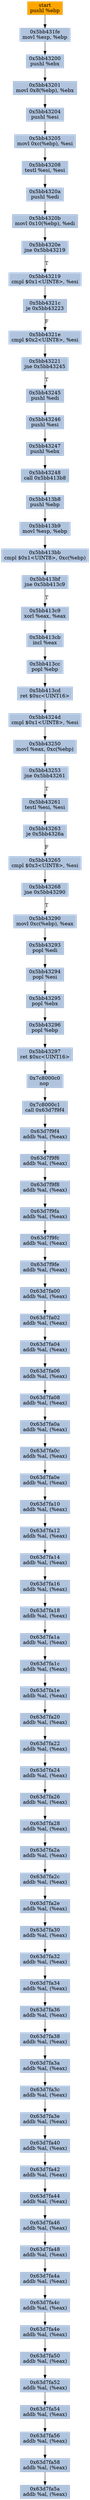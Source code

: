 digraph G {
node[shape=rectangle,style=filled,fillcolor=lightsteelblue,color=lightsteelblue]
bgcolor="transparent"
a0x5bb431fdpushl_ebp[label="start\npushl %ebp",color="lightgrey",fillcolor="orange"];
a0x5bb431femovl_esp_ebp[label="0x5bb431fe\nmovl %esp, %ebp"];
a0x5bb43200pushl_ebx[label="0x5bb43200\npushl %ebx"];
a0x5bb43201movl_0x8ebp__ebx[label="0x5bb43201\nmovl 0x8(%ebp), %ebx"];
a0x5bb43204pushl_esi[label="0x5bb43204\npushl %esi"];
a0x5bb43205movl_0xcebp__esi[label="0x5bb43205\nmovl 0xc(%ebp), %esi"];
a0x5bb43208testl_esi_esi[label="0x5bb43208\ntestl %esi, %esi"];
a0x5bb4320apushl_edi[label="0x5bb4320a\npushl %edi"];
a0x5bb4320bmovl_0x10ebp__edi[label="0x5bb4320b\nmovl 0x10(%ebp), %edi"];
a0x5bb4320ejne_0x5bb43219[label="0x5bb4320e\njne 0x5bb43219"];
a0x5bb43219cmpl_0x1UINT8_esi[label="0x5bb43219\ncmpl $0x1<UINT8>, %esi"];
a0x5bb4321cje_0x5bb43223[label="0x5bb4321c\nje 0x5bb43223"];
a0x5bb4321ecmpl_0x2UINT8_esi[label="0x5bb4321e\ncmpl $0x2<UINT8>, %esi"];
a0x5bb43221jne_0x5bb43245[label="0x5bb43221\njne 0x5bb43245"];
a0x5bb43245pushl_edi[label="0x5bb43245\npushl %edi"];
a0x5bb43246pushl_esi[label="0x5bb43246\npushl %esi"];
a0x5bb43247pushl_ebx[label="0x5bb43247\npushl %ebx"];
a0x5bb43248call_0x5bb413b8[label="0x5bb43248\ncall 0x5bb413b8"];
a0x5bb413b8pushl_ebp[label="0x5bb413b8\npushl %ebp"];
a0x5bb413b9movl_esp_ebp[label="0x5bb413b9\nmovl %esp, %ebp"];
a0x5bb413bbcmpl_0x1UINT8_0xcebp_[label="0x5bb413bb\ncmpl $0x1<UINT8>, 0xc(%ebp)"];
a0x5bb413bfjne_0x5bb413c9[label="0x5bb413bf\njne 0x5bb413c9"];
a0x5bb413c9xorl_eax_eax[label="0x5bb413c9\nxorl %eax, %eax"];
a0x5bb413cbincl_eax[label="0x5bb413cb\nincl %eax"];
a0x5bb413ccpopl_ebp[label="0x5bb413cc\npopl %ebp"];
a0x5bb413cdret_0xcUINT16[label="0x5bb413cd\nret $0xc<UINT16>"];
a0x5bb4324dcmpl_0x1UINT8_esi[label="0x5bb4324d\ncmpl $0x1<UINT8>, %esi"];
a0x5bb43250movl_eax_0xcebp_[label="0x5bb43250\nmovl %eax, 0xc(%ebp)"];
a0x5bb43253jne_0x5bb43261[label="0x5bb43253\njne 0x5bb43261"];
a0x5bb43261testl_esi_esi[label="0x5bb43261\ntestl %esi, %esi"];
a0x5bb43263je_0x5bb4326a[label="0x5bb43263\nje 0x5bb4326a"];
a0x5bb43265cmpl_0x3UINT8_esi[label="0x5bb43265\ncmpl $0x3<UINT8>, %esi"];
a0x5bb43268jne_0x5bb43290[label="0x5bb43268\njne 0x5bb43290"];
a0x5bb43290movl_0xcebp__eax[label="0x5bb43290\nmovl 0xc(%ebp), %eax"];
a0x5bb43293popl_edi[label="0x5bb43293\npopl %edi"];
a0x5bb43294popl_esi[label="0x5bb43294\npopl %esi"];
a0x5bb43295popl_ebx[label="0x5bb43295\npopl %ebx"];
a0x5bb43296popl_ebp[label="0x5bb43296\npopl %ebp"];
a0x5bb43297ret_0xcUINT16[label="0x5bb43297\nret $0xc<UINT16>"];
a0x7c8000c0nop_[label="0x7c8000c0\nnop "];
a0x7c8000c1call_0x63d7f9f4[label="0x7c8000c1\ncall 0x63d7f9f4"];
a0x63d7f9f4addb_al_eax_[label="0x63d7f9f4\naddb %al, (%eax)"];
a0x63d7f9f6addb_al_eax_[label="0x63d7f9f6\naddb %al, (%eax)"];
a0x63d7f9f8addb_al_eax_[label="0x63d7f9f8\naddb %al, (%eax)"];
a0x63d7f9faaddb_al_eax_[label="0x63d7f9fa\naddb %al, (%eax)"];
a0x63d7f9fcaddb_al_eax_[label="0x63d7f9fc\naddb %al, (%eax)"];
a0x63d7f9feaddb_al_eax_[label="0x63d7f9fe\naddb %al, (%eax)"];
a0x63d7fa00addb_al_eax_[label="0x63d7fa00\naddb %al, (%eax)"];
a0x63d7fa02addb_al_eax_[label="0x63d7fa02\naddb %al, (%eax)"];
a0x63d7fa04addb_al_eax_[label="0x63d7fa04\naddb %al, (%eax)"];
a0x63d7fa06addb_al_eax_[label="0x63d7fa06\naddb %al, (%eax)"];
a0x63d7fa08addb_al_eax_[label="0x63d7fa08\naddb %al, (%eax)"];
a0x63d7fa0aaddb_al_eax_[label="0x63d7fa0a\naddb %al, (%eax)"];
a0x63d7fa0caddb_al_eax_[label="0x63d7fa0c\naddb %al, (%eax)"];
a0x63d7fa0eaddb_al_eax_[label="0x63d7fa0e\naddb %al, (%eax)"];
a0x63d7fa10addb_al_eax_[label="0x63d7fa10\naddb %al, (%eax)"];
a0x63d7fa12addb_al_eax_[label="0x63d7fa12\naddb %al, (%eax)"];
a0x63d7fa14addb_al_eax_[label="0x63d7fa14\naddb %al, (%eax)"];
a0x63d7fa16addb_al_eax_[label="0x63d7fa16\naddb %al, (%eax)"];
a0x63d7fa18addb_al_eax_[label="0x63d7fa18\naddb %al, (%eax)"];
a0x63d7fa1aaddb_al_eax_[label="0x63d7fa1a\naddb %al, (%eax)"];
a0x63d7fa1caddb_al_eax_[label="0x63d7fa1c\naddb %al, (%eax)"];
a0x63d7fa1eaddb_al_eax_[label="0x63d7fa1e\naddb %al, (%eax)"];
a0x63d7fa20addb_al_eax_[label="0x63d7fa20\naddb %al, (%eax)"];
a0x63d7fa22addb_al_eax_[label="0x63d7fa22\naddb %al, (%eax)"];
a0x63d7fa24addb_al_eax_[label="0x63d7fa24\naddb %al, (%eax)"];
a0x63d7fa26addb_al_eax_[label="0x63d7fa26\naddb %al, (%eax)"];
a0x63d7fa28addb_al_eax_[label="0x63d7fa28\naddb %al, (%eax)"];
a0x63d7fa2aaddb_al_eax_[label="0x63d7fa2a\naddb %al, (%eax)"];
a0x63d7fa2caddb_al_eax_[label="0x63d7fa2c\naddb %al, (%eax)"];
a0x63d7fa2eaddb_al_eax_[label="0x63d7fa2e\naddb %al, (%eax)"];
a0x63d7fa30addb_al_eax_[label="0x63d7fa30\naddb %al, (%eax)"];
a0x63d7fa32addb_al_eax_[label="0x63d7fa32\naddb %al, (%eax)"];
a0x63d7fa34addb_al_eax_[label="0x63d7fa34\naddb %al, (%eax)"];
a0x63d7fa36addb_al_eax_[label="0x63d7fa36\naddb %al, (%eax)"];
a0x63d7fa38addb_al_eax_[label="0x63d7fa38\naddb %al, (%eax)"];
a0x63d7fa3aaddb_al_eax_[label="0x63d7fa3a\naddb %al, (%eax)"];
a0x63d7fa3caddb_al_eax_[label="0x63d7fa3c\naddb %al, (%eax)"];
a0x63d7fa3eaddb_al_eax_[label="0x63d7fa3e\naddb %al, (%eax)"];
a0x63d7fa40addb_al_eax_[label="0x63d7fa40\naddb %al, (%eax)"];
a0x63d7fa42addb_al_eax_[label="0x63d7fa42\naddb %al, (%eax)"];
a0x63d7fa44addb_al_eax_[label="0x63d7fa44\naddb %al, (%eax)"];
a0x63d7fa46addb_al_eax_[label="0x63d7fa46\naddb %al, (%eax)"];
a0x63d7fa48addb_al_eax_[label="0x63d7fa48\naddb %al, (%eax)"];
a0x63d7fa4aaddb_al_eax_[label="0x63d7fa4a\naddb %al, (%eax)"];
a0x63d7fa4caddb_al_eax_[label="0x63d7fa4c\naddb %al, (%eax)"];
a0x63d7fa4eaddb_al_eax_[label="0x63d7fa4e\naddb %al, (%eax)"];
a0x63d7fa50addb_al_eax_[label="0x63d7fa50\naddb %al, (%eax)"];
a0x63d7fa52addb_al_eax_[label="0x63d7fa52\naddb %al, (%eax)"];
a0x63d7fa54addb_al_eax_[label="0x63d7fa54\naddb %al, (%eax)"];
a0x63d7fa56addb_al_eax_[label="0x63d7fa56\naddb %al, (%eax)"];
a0x63d7fa58addb_al_eax_[label="0x63d7fa58\naddb %al, (%eax)"];
a0x63d7fa5aaddb_al_eax_[label="0x63d7fa5a\naddb %al, (%eax)"];
a0x5bb431fdpushl_ebp -> a0x5bb431femovl_esp_ebp [color="#000000"];
a0x5bb431femovl_esp_ebp -> a0x5bb43200pushl_ebx [color="#000000"];
a0x5bb43200pushl_ebx -> a0x5bb43201movl_0x8ebp__ebx [color="#000000"];
a0x5bb43201movl_0x8ebp__ebx -> a0x5bb43204pushl_esi [color="#000000"];
a0x5bb43204pushl_esi -> a0x5bb43205movl_0xcebp__esi [color="#000000"];
a0x5bb43205movl_0xcebp__esi -> a0x5bb43208testl_esi_esi [color="#000000"];
a0x5bb43208testl_esi_esi -> a0x5bb4320apushl_edi [color="#000000"];
a0x5bb4320apushl_edi -> a0x5bb4320bmovl_0x10ebp__edi [color="#000000"];
a0x5bb4320bmovl_0x10ebp__edi -> a0x5bb4320ejne_0x5bb43219 [color="#000000"];
a0x5bb4320ejne_0x5bb43219 -> a0x5bb43219cmpl_0x1UINT8_esi [color="#000000",label="T"];
a0x5bb43219cmpl_0x1UINT8_esi -> a0x5bb4321cje_0x5bb43223 [color="#000000"];
a0x5bb4321cje_0x5bb43223 -> a0x5bb4321ecmpl_0x2UINT8_esi [color="#000000",label="F"];
a0x5bb4321ecmpl_0x2UINT8_esi -> a0x5bb43221jne_0x5bb43245 [color="#000000"];
a0x5bb43221jne_0x5bb43245 -> a0x5bb43245pushl_edi [color="#000000",label="T"];
a0x5bb43245pushl_edi -> a0x5bb43246pushl_esi [color="#000000"];
a0x5bb43246pushl_esi -> a0x5bb43247pushl_ebx [color="#000000"];
a0x5bb43247pushl_ebx -> a0x5bb43248call_0x5bb413b8 [color="#000000"];
a0x5bb43248call_0x5bb413b8 -> a0x5bb413b8pushl_ebp [color="#000000"];
a0x5bb413b8pushl_ebp -> a0x5bb413b9movl_esp_ebp [color="#000000"];
a0x5bb413b9movl_esp_ebp -> a0x5bb413bbcmpl_0x1UINT8_0xcebp_ [color="#000000"];
a0x5bb413bbcmpl_0x1UINT8_0xcebp_ -> a0x5bb413bfjne_0x5bb413c9 [color="#000000"];
a0x5bb413bfjne_0x5bb413c9 -> a0x5bb413c9xorl_eax_eax [color="#000000",label="T"];
a0x5bb413c9xorl_eax_eax -> a0x5bb413cbincl_eax [color="#000000"];
a0x5bb413cbincl_eax -> a0x5bb413ccpopl_ebp [color="#000000"];
a0x5bb413ccpopl_ebp -> a0x5bb413cdret_0xcUINT16 [color="#000000"];
a0x5bb413cdret_0xcUINT16 -> a0x5bb4324dcmpl_0x1UINT8_esi [color="#000000"];
a0x5bb4324dcmpl_0x1UINT8_esi -> a0x5bb43250movl_eax_0xcebp_ [color="#000000"];
a0x5bb43250movl_eax_0xcebp_ -> a0x5bb43253jne_0x5bb43261 [color="#000000"];
a0x5bb43253jne_0x5bb43261 -> a0x5bb43261testl_esi_esi [color="#000000",label="T"];
a0x5bb43261testl_esi_esi -> a0x5bb43263je_0x5bb4326a [color="#000000"];
a0x5bb43263je_0x5bb4326a -> a0x5bb43265cmpl_0x3UINT8_esi [color="#000000",label="F"];
a0x5bb43265cmpl_0x3UINT8_esi -> a0x5bb43268jne_0x5bb43290 [color="#000000"];
a0x5bb43268jne_0x5bb43290 -> a0x5bb43290movl_0xcebp__eax [color="#000000",label="T"];
a0x5bb43290movl_0xcebp__eax -> a0x5bb43293popl_edi [color="#000000"];
a0x5bb43293popl_edi -> a0x5bb43294popl_esi [color="#000000"];
a0x5bb43294popl_esi -> a0x5bb43295popl_ebx [color="#000000"];
a0x5bb43295popl_ebx -> a0x5bb43296popl_ebp [color="#000000"];
a0x5bb43296popl_ebp -> a0x5bb43297ret_0xcUINT16 [color="#000000"];
a0x5bb43297ret_0xcUINT16 -> a0x7c8000c0nop_ [color="#000000"];
a0x7c8000c0nop_ -> a0x7c8000c1call_0x63d7f9f4 [color="#000000"];
a0x7c8000c1call_0x63d7f9f4 -> a0x63d7f9f4addb_al_eax_ [color="#000000"];
a0x63d7f9f4addb_al_eax_ -> a0x63d7f9f6addb_al_eax_ [color="#000000"];
a0x63d7f9f6addb_al_eax_ -> a0x63d7f9f8addb_al_eax_ [color="#000000"];
a0x63d7f9f8addb_al_eax_ -> a0x63d7f9faaddb_al_eax_ [color="#000000"];
a0x63d7f9faaddb_al_eax_ -> a0x63d7f9fcaddb_al_eax_ [color="#000000"];
a0x63d7f9fcaddb_al_eax_ -> a0x63d7f9feaddb_al_eax_ [color="#000000"];
a0x63d7f9feaddb_al_eax_ -> a0x63d7fa00addb_al_eax_ [color="#000000"];
a0x63d7fa00addb_al_eax_ -> a0x63d7fa02addb_al_eax_ [color="#000000"];
a0x63d7fa02addb_al_eax_ -> a0x63d7fa04addb_al_eax_ [color="#000000"];
a0x63d7fa04addb_al_eax_ -> a0x63d7fa06addb_al_eax_ [color="#000000"];
a0x63d7fa06addb_al_eax_ -> a0x63d7fa08addb_al_eax_ [color="#000000"];
a0x63d7fa08addb_al_eax_ -> a0x63d7fa0aaddb_al_eax_ [color="#000000"];
a0x63d7fa0aaddb_al_eax_ -> a0x63d7fa0caddb_al_eax_ [color="#000000"];
a0x63d7fa0caddb_al_eax_ -> a0x63d7fa0eaddb_al_eax_ [color="#000000"];
a0x63d7fa0eaddb_al_eax_ -> a0x63d7fa10addb_al_eax_ [color="#000000"];
a0x63d7fa10addb_al_eax_ -> a0x63d7fa12addb_al_eax_ [color="#000000"];
a0x63d7fa12addb_al_eax_ -> a0x63d7fa14addb_al_eax_ [color="#000000"];
a0x63d7fa14addb_al_eax_ -> a0x63d7fa16addb_al_eax_ [color="#000000"];
a0x63d7fa16addb_al_eax_ -> a0x63d7fa18addb_al_eax_ [color="#000000"];
a0x63d7fa18addb_al_eax_ -> a0x63d7fa1aaddb_al_eax_ [color="#000000"];
a0x63d7fa1aaddb_al_eax_ -> a0x63d7fa1caddb_al_eax_ [color="#000000"];
a0x63d7fa1caddb_al_eax_ -> a0x63d7fa1eaddb_al_eax_ [color="#000000"];
a0x63d7fa1eaddb_al_eax_ -> a0x63d7fa20addb_al_eax_ [color="#000000"];
a0x63d7fa20addb_al_eax_ -> a0x63d7fa22addb_al_eax_ [color="#000000"];
a0x63d7fa22addb_al_eax_ -> a0x63d7fa24addb_al_eax_ [color="#000000"];
a0x63d7fa24addb_al_eax_ -> a0x63d7fa26addb_al_eax_ [color="#000000"];
a0x63d7fa26addb_al_eax_ -> a0x63d7fa28addb_al_eax_ [color="#000000"];
a0x63d7fa28addb_al_eax_ -> a0x63d7fa2aaddb_al_eax_ [color="#000000"];
a0x63d7fa2aaddb_al_eax_ -> a0x63d7fa2caddb_al_eax_ [color="#000000"];
a0x63d7fa2caddb_al_eax_ -> a0x63d7fa2eaddb_al_eax_ [color="#000000"];
a0x63d7fa2eaddb_al_eax_ -> a0x63d7fa30addb_al_eax_ [color="#000000"];
a0x63d7fa30addb_al_eax_ -> a0x63d7fa32addb_al_eax_ [color="#000000"];
a0x63d7fa32addb_al_eax_ -> a0x63d7fa34addb_al_eax_ [color="#000000"];
a0x63d7fa34addb_al_eax_ -> a0x63d7fa36addb_al_eax_ [color="#000000"];
a0x63d7fa36addb_al_eax_ -> a0x63d7fa38addb_al_eax_ [color="#000000"];
a0x63d7fa38addb_al_eax_ -> a0x63d7fa3aaddb_al_eax_ [color="#000000"];
a0x63d7fa3aaddb_al_eax_ -> a0x63d7fa3caddb_al_eax_ [color="#000000"];
a0x63d7fa3caddb_al_eax_ -> a0x63d7fa3eaddb_al_eax_ [color="#000000"];
a0x63d7fa3eaddb_al_eax_ -> a0x63d7fa40addb_al_eax_ [color="#000000"];
a0x63d7fa40addb_al_eax_ -> a0x63d7fa42addb_al_eax_ [color="#000000"];
a0x63d7fa42addb_al_eax_ -> a0x63d7fa44addb_al_eax_ [color="#000000"];
a0x63d7fa44addb_al_eax_ -> a0x63d7fa46addb_al_eax_ [color="#000000"];
a0x63d7fa46addb_al_eax_ -> a0x63d7fa48addb_al_eax_ [color="#000000"];
a0x63d7fa48addb_al_eax_ -> a0x63d7fa4aaddb_al_eax_ [color="#000000"];
a0x63d7fa4aaddb_al_eax_ -> a0x63d7fa4caddb_al_eax_ [color="#000000"];
a0x63d7fa4caddb_al_eax_ -> a0x63d7fa4eaddb_al_eax_ [color="#000000"];
a0x63d7fa4eaddb_al_eax_ -> a0x63d7fa50addb_al_eax_ [color="#000000"];
a0x63d7fa50addb_al_eax_ -> a0x63d7fa52addb_al_eax_ [color="#000000"];
a0x63d7fa52addb_al_eax_ -> a0x63d7fa54addb_al_eax_ [color="#000000"];
a0x63d7fa54addb_al_eax_ -> a0x63d7fa56addb_al_eax_ [color="#000000"];
a0x63d7fa56addb_al_eax_ -> a0x63d7fa58addb_al_eax_ [color="#000000"];
a0x63d7fa58addb_al_eax_ -> a0x63d7fa5aaddb_al_eax_ [color="#000000"];
}

